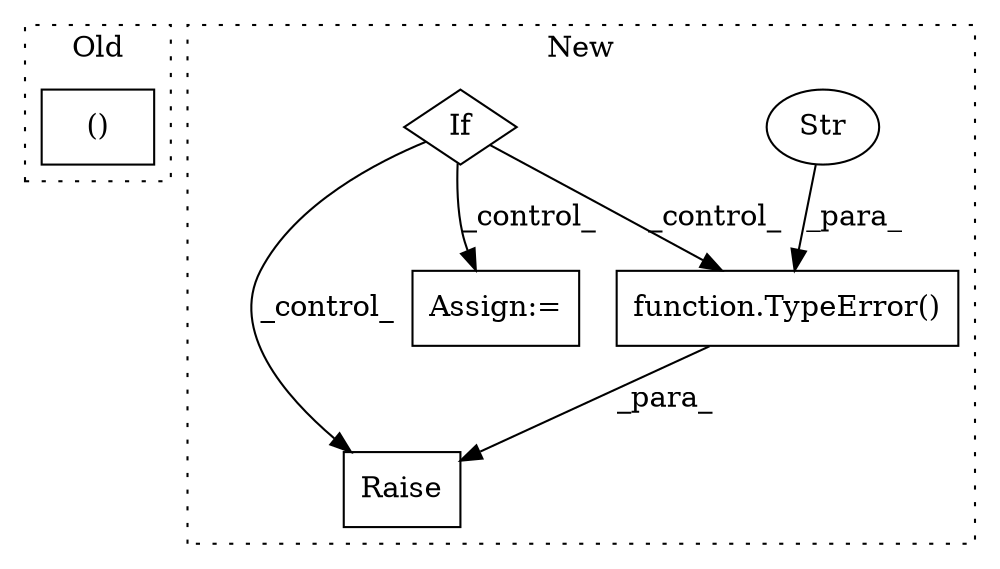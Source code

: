 digraph G {
subgraph cluster0 {
1 [label="()" a="54" s="2218" l="7" shape="box"];
label = "Old";
style="dotted";
}
subgraph cluster1 {
2 [label="function.TypeError()" a="75" s="3295,3351" l="10,1" shape="box"];
3 [label="Str" a="66" s="3305" l="46" shape="ellipse"];
4 [label="Raise" a="91" s="3289" l="6" shape="box"];
5 [label="If" a="96" s="2772" l="3" shape="diamond"];
6 [label="Assign:=" a="68" s="3014" l="4" shape="box"];
label = "New";
style="dotted";
}
2 -> 4 [label="_para_"];
3 -> 2 [label="_para_"];
5 -> 6 [label="_control_"];
5 -> 4 [label="_control_"];
5 -> 2 [label="_control_"];
}